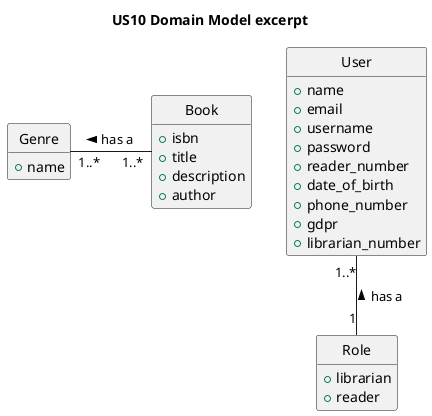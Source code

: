 @startuml
'https://plantuml.com/class-diagram

title US10 Domain Model excerpt

hide circle
hide methods


class User   {
+name
+email
+username
+password
+reader_number
+date_of_birth
+phone_number
+gdpr
+librarian_number
}

class Genre   {
+ name
}


class Book   {
+isbn
+title
+description
+author
}

class Role   {
+librarian
+reader
}


Genre "1..*" -right- "1..*" Book : < has a
User "1..*" -down- "1" Role : < has a

@enduml

